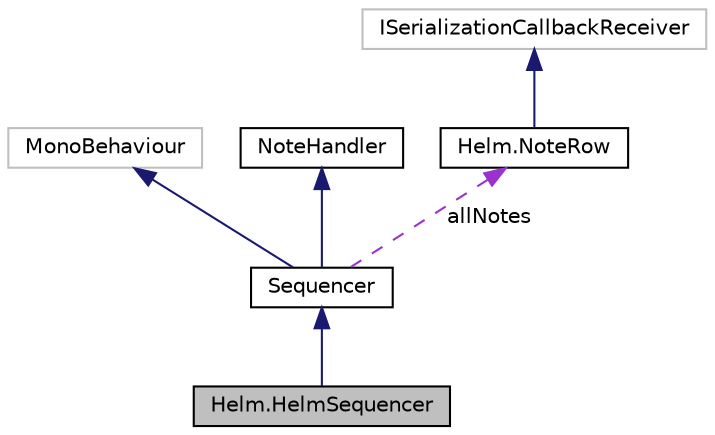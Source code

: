 digraph "Helm.HelmSequencer"
{
  edge [fontname="Helvetica",fontsize="10",labelfontname="Helvetica",labelfontsize="10"];
  node [fontname="Helvetica",fontsize="10",shape=record];
  Node4 [label="Helm.HelmSequencer",height=0.2,width=0.4,color="black", fillcolor="grey75", style="filled", fontcolor="black"];
  Node5 -> Node4 [dir="back",color="midnightblue",fontsize="10",style="solid",fontname="Helvetica"];
  Node5 [label="Sequencer",height=0.2,width=0.4,color="black", fillcolor="white", style="filled",URL="$class_helm_1_1_sequencer.html",tooltip="A series of notes and velocities on a timeline that can be used to trigger synth or sampler notes..."];
  Node6 -> Node5 [dir="back",color="midnightblue",fontsize="10",style="solid",fontname="Helvetica"];
  Node6 [label="MonoBehaviour",height=0.2,width=0.4,color="grey75", fillcolor="white", style="filled"];
  Node7 -> Node5 [dir="back",color="midnightblue",fontsize="10",style="solid",fontname="Helvetica"];
  Node7 [label="NoteHandler",height=0.2,width=0.4,color="black", fillcolor="white", style="filled",URL="$interface_helm_1_1_note_handler.html",tooltip="An interface for classes that can receive note on and off events. "];
  Node8 -> Node5 [dir="back",color="darkorchid3",fontsize="10",style="dashed",label=" allNotes" ,fontname="Helvetica"];
  Node8 [label="Helm.NoteRow",height=0.2,width=0.4,color="black", fillcolor="white", style="filled",URL="$class_helm_1_1_note_row.html",tooltip="A single note row in the sequencer. "];
  Node9 -> Node8 [dir="back",color="midnightblue",fontsize="10",style="solid",fontname="Helvetica"];
  Node9 [label="ISerializationCallbackReceiver",height=0.2,width=0.4,color="grey75", fillcolor="white", style="filled"];
}
